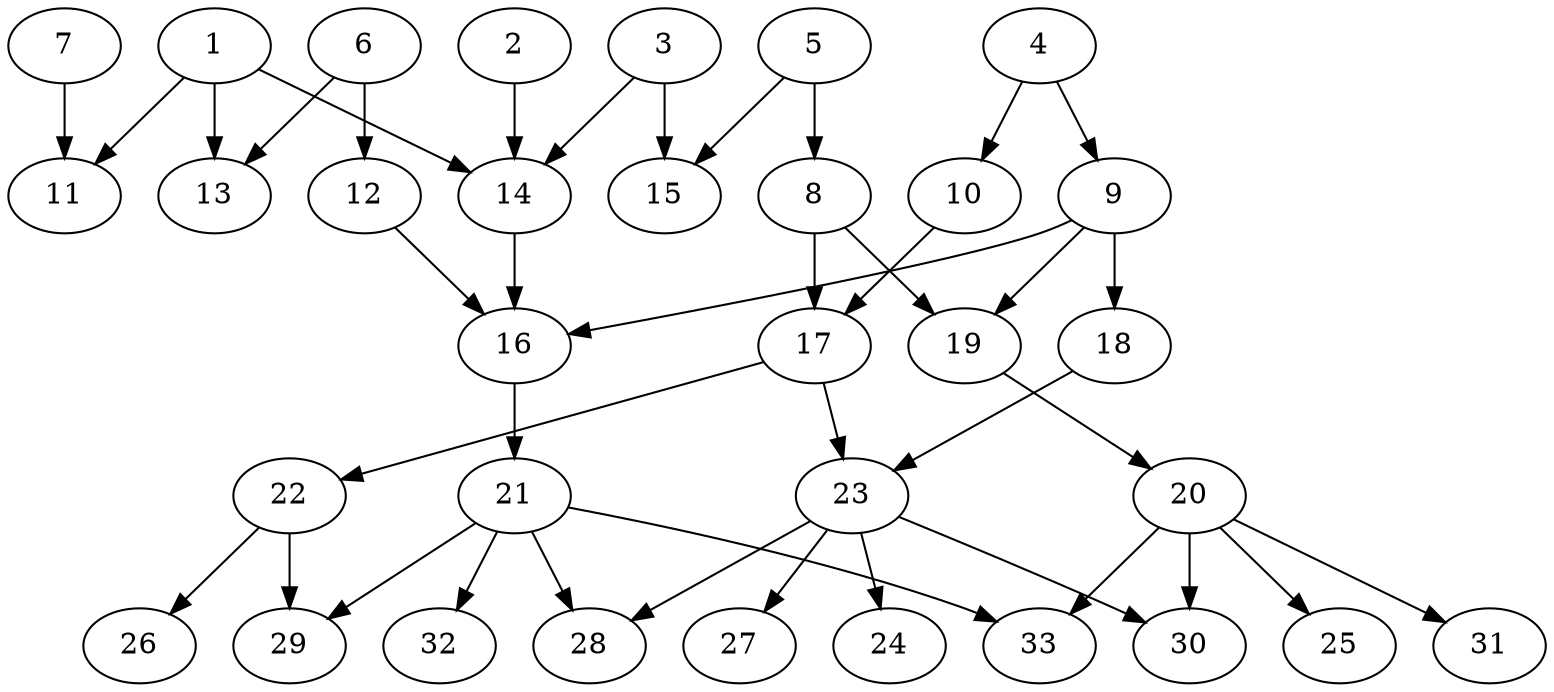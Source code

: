 // DAG (tier=2-normal, mode=data, n=33, ccr=0.425, fat=0.588, density=0.437, regular=0.484, jump=0.156, mindata=2097152, maxdata=16777216)
// DAG automatically generated by daggen at Sun Aug 24 16:33:34 2025
// /home/ermia/Project/Environments/daggen/bin/daggen --dot --ccr 0.425 --fat 0.588 --regular 0.484 --density 0.437 --jump 0.156 --mindata 2097152 --maxdata 16777216 -n 33 
digraph G {
  1 [size="45893638686629952", alpha="0.11", expect_size="22946819343314976"]
  1 -> 11 [size ="820175544778752"]
  1 -> 13 [size ="820175544778752"]
  1 -> 14 [size ="820175544778752"]
  2 [size="936148911537651712", alpha="0.13", expect_size="468074455768825856"]
  2 -> 14 [size ="669398243213312"]
  3 [size="1049277934345544320", alpha="0.14", expect_size="524638967172772160"]
  3 -> 14 [size ="597550746828800"]
  3 -> 15 [size ="597550746828800"]
  4 [size="611550428180742", alpha="0.01", expect_size="305775214090371"]
  4 -> 9 [size ="64644089643008"]
  4 -> 10 [size ="64644089643008"]
  5 [size="20868985968681104", alpha="0.01", expect_size="10434492984340552"]
  5 -> 8 [size ="381639930675200"]
  5 -> 15 [size ="381639930675200"]
  6 [size="428153350556989632", alpha="0.11", expect_size="214076675278494816"]
  6 -> 12 [size ="156044625969152"]
  6 -> 13 [size ="156044625969152"]
  7 [size="2015319116292870400", alpha="0.09", expect_size="1007659558146435200"]
  7 -> 11 [size ="1220474046513152"]
  8 [size="1185308265324478464000", alpha="0.02", expect_size="592654132662239232000"]
  8 -> 17 [size ="896005885132800"]
  8 -> 19 [size ="896005885132800"]
  9 [size="1216544233881578", alpha="0.12", expect_size="608272116940789"]
  9 -> 16 [size ="132611947102208"]
  9 -> 18 [size ="132611947102208"]
  9 -> 19 [size ="132611947102208"]
  10 [size="851973374430742528", alpha="0.17", expect_size="425986687215371264"]
  10 -> 17 [size ="542387940098048"]
  11 [size="1915110274915345", alpha="0.01", expect_size="957555137457672"]
  12 [size="2430979377225211904", alpha="0.02", expect_size="1215489688612605952"]
  12 -> 16 [size ="1495710692278272"]
  13 [size="566021958440427968", alpha="0.09", expect_size="283010979220213984"]
  14 [size="1442940710934805504", alpha="0.03", expect_size="721470355467402752"]
  14 -> 16 [size ="659692078497792"]
  15 [size="2897719474127500", alpha="0.15", expect_size="1448859737063750"]
  16 [size="4704312853589569", alpha="0.11", expect_size="2352156426794784"]
  16 -> 21 [size ="535529573580800"]
  17 [size="2144611879505461", alpha="0.09", expect_size="1072305939752730"]
  17 -> 22 [size ="54504150007808"]
  17 -> 23 [size ="54504150007808"]
  18 [size="66804152801875968", alpha="0.01", expect_size="33402076400937984"]
  18 -> 23 [size ="49942416588800"]
  19 [size="457388108559278592", alpha="0.19", expect_size="228694054279639296"]
  19 -> 20 [size ="181460698923008"]
  20 [size="358283760053564473344", alpha="0.13", expect_size="179141880026782236672"]
  20 -> 25 [size ="403559958970368"]
  20 -> 30 [size ="403559958970368"]
  20 -> 31 [size ="403559958970368"]
  20 -> 33 [size ="403559958970368"]
  21 [size="1283082797668129024", alpha="0.03", expect_size="641541398834064512"]
  21 -> 28 [size ="1200521952100352"]
  21 -> 29 [size ="1200521952100352"]
  21 -> 32 [size ="1200521952100352"]
  21 -> 33 [size ="1200521952100352"]
  22 [size="4294958757201288626176", alpha="0.03", expect_size="2147479378600644313088"]
  22 -> 26 [size ="2113793958084608"]
  22 -> 29 [size ="2113793958084608"]
  23 [size="196763653104467968000", alpha="0.13", expect_size="98381826552233984000"]
  23 -> 24 [size ="270636626739200"]
  23 -> 27 [size ="270636626739200"]
  23 -> 28 [size ="270636626739200"]
  23 -> 30 [size ="270636626739200"]
  24 [size="4307145719113691693056", alpha="0.00", expect_size="2153572859556845846528"]
  25 [size="584312719854407296", alpha="0.08", expect_size="292156359927203648"]
  26 [size="2651211770653629743104", alpha="0.20", expect_size="1325605885326814871552"]
  27 [size="1530047193224470069248", alpha="0.20", expect_size="765023596612235034624"]
  28 [size="573572041132998656", alpha="0.08", expect_size="286786020566499328"]
  29 [size="275969724902369394688", alpha="0.05", expect_size="137984862451184697344"]
  30 [size="98329613352091328", alpha="0.02", expect_size="49164806676045664"]
  31 [size="44200838751066456", alpha="0.16", expect_size="22100419375533228"]
  32 [size="350242984249376960", alpha="0.10", expect_size="175121492124688480"]
  33 [size="10251792866719726", alpha="0.03", expect_size="5125896433359863"]
}